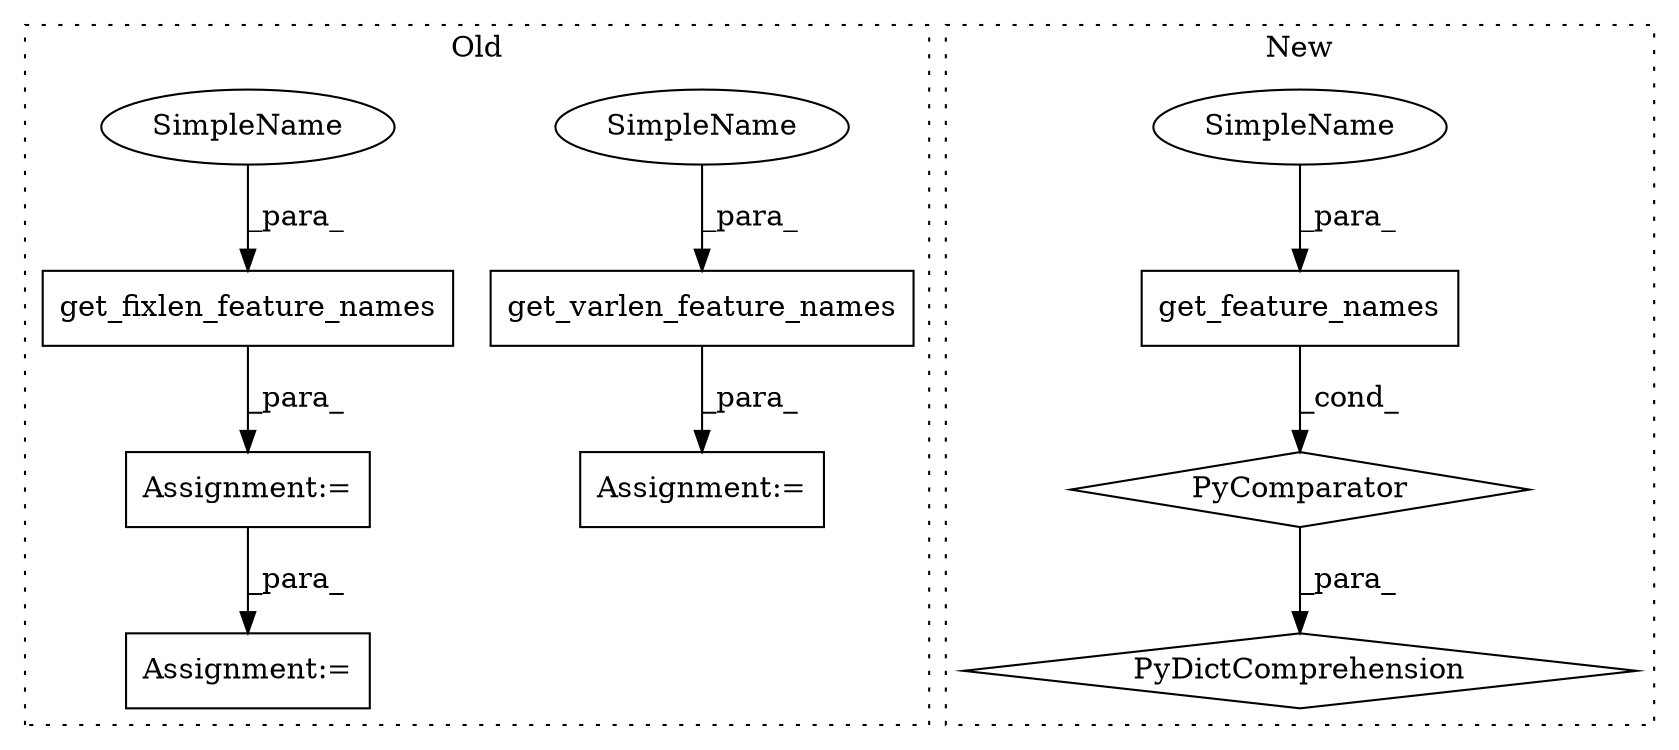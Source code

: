digraph G {
subgraph cluster0 {
1 [label="get_varlen_feature_names" a="32" s="2348,2388" l="25,1" shape="box"];
4 [label="Assignment:=" a="7" s="2613" l="39" shape="box"];
6 [label="get_fixlen_feature_names" a="32" s="2280,2320" l="25,1" shape="box"];
7 [label="Assignment:=" a="7" s="2485" l="36" shape="box"];
8 [label="Assignment:=" a="7" s="2279" l="1" shape="box"];
9 [label="SimpleName" a="42" s="2373" l="15" shape="ellipse"];
10 [label="SimpleName" a="42" s="2305" l="15" shape="ellipse"];
label = "Old";
style="dotted";
}
subgraph cluster1 {
2 [label="get_feature_names" a="32" s="2261,2294" l="18,1" shape="box"];
3 [label="PyComparator" a="113" s="2251" l="53" shape="diamond"];
5 [label="PyDictComprehension" a="110" s="2166" l="146" shape="diamond"];
11 [label="SimpleName" a="42" s="2279" l="15" shape="ellipse"];
label = "New";
style="dotted";
}
1 -> 4 [label="_para_"];
2 -> 3 [label="_cond_"];
3 -> 5 [label="_para_"];
6 -> 8 [label="_para_"];
8 -> 7 [label="_para_"];
9 -> 1 [label="_para_"];
10 -> 6 [label="_para_"];
11 -> 2 [label="_para_"];
}